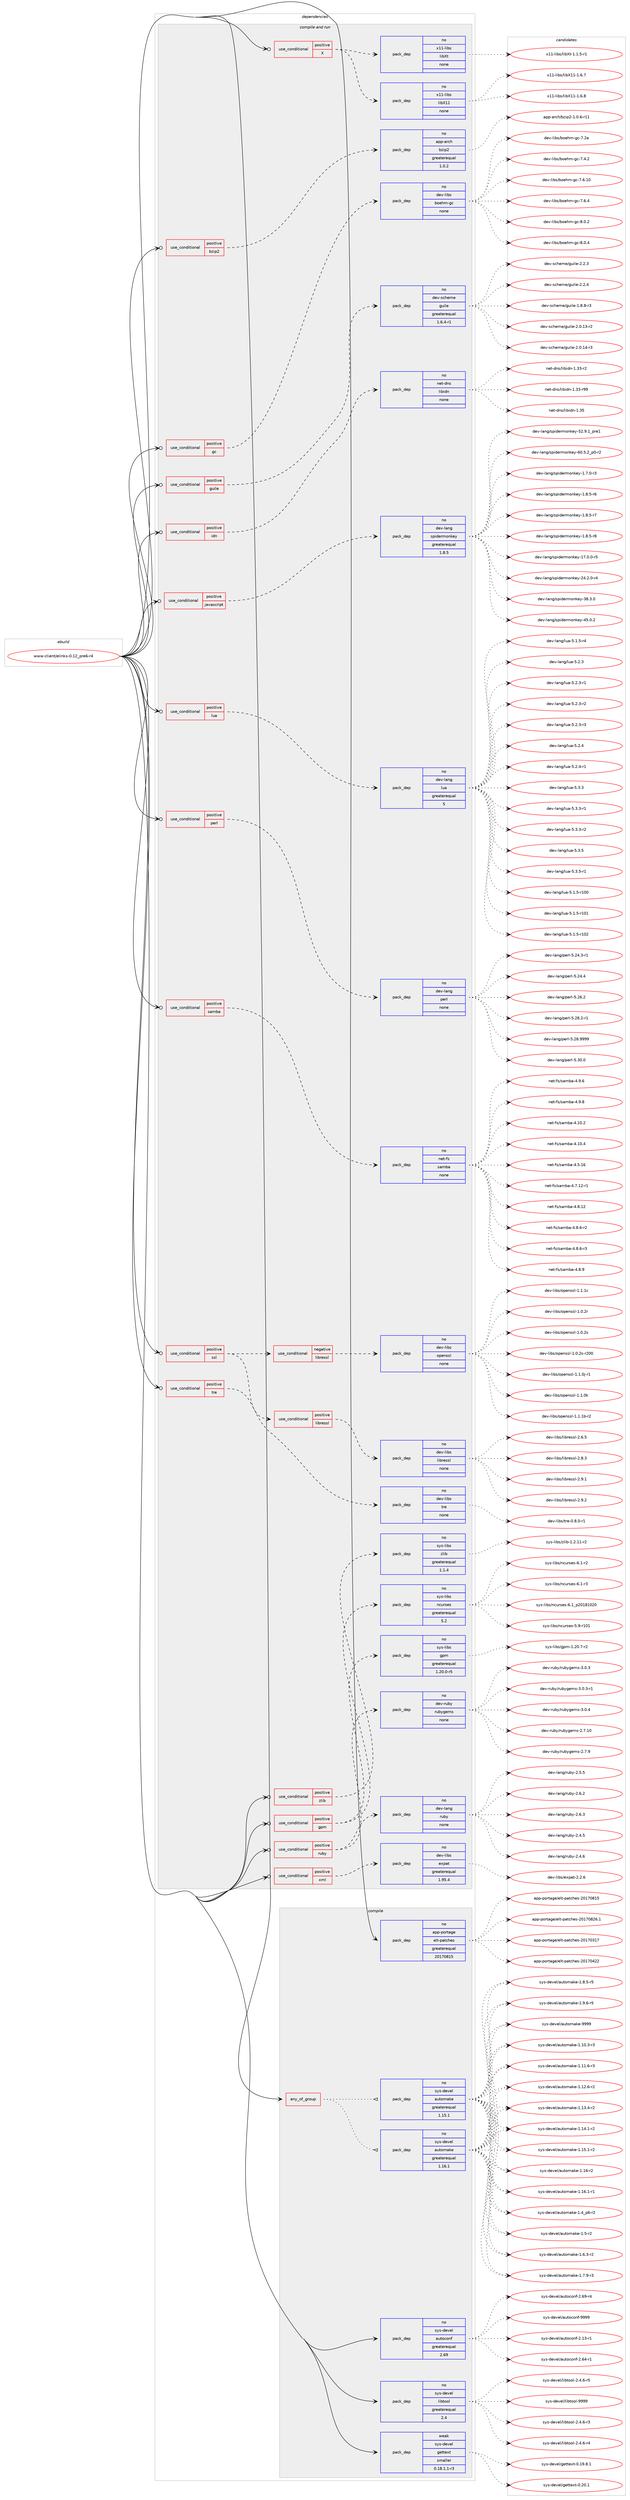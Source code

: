 digraph prolog {

# *************
# Graph options
# *************

newrank=true;
concentrate=true;
compound=true;
graph [rankdir=LR,fontname=Helvetica,fontsize=10,ranksep=1.5];#, ranksep=2.5, nodesep=0.2];
edge  [arrowhead=vee];
node  [fontname=Helvetica,fontsize=10];

# **********
# The ebuild
# **********

subgraph cluster_leftcol {
color=gray;
rank=same;
label=<<i>ebuild</i>>;
id [label="www-client/elinks-0.12_pre6-r4", color=red, width=4, href="../www-client/elinks-0.12_pre6-r4.svg"];
}

# ****************
# The dependencies
# ****************

subgraph cluster_midcol {
color=gray;
label=<<i>dependencies</i>>;
subgraph cluster_compile {
fillcolor="#eeeeee";
style=filled;
label=<<i>compile</i>>;
subgraph any6 {
dependency859 [label=<<TABLE BORDER="0" CELLBORDER="1" CELLSPACING="0" CELLPADDING="4"><TR><TD CELLPADDING="10">any_of_group</TD></TR></TABLE>>, shape=none, color=red];subgraph pack777 {
dependency860 [label=<<TABLE BORDER="0" CELLBORDER="1" CELLSPACING="0" CELLPADDING="4" WIDTH="220"><TR><TD ROWSPAN="6" CELLPADDING="30">pack_dep</TD></TR><TR><TD WIDTH="110">no</TD></TR><TR><TD>sys-devel</TD></TR><TR><TD>automake</TD></TR><TR><TD>greaterequal</TD></TR><TR><TD>1.16.1</TD></TR></TABLE>>, shape=none, color=blue];
}
dependency859:e -> dependency860:w [weight=20,style="dotted",arrowhead="oinv"];
subgraph pack778 {
dependency861 [label=<<TABLE BORDER="0" CELLBORDER="1" CELLSPACING="0" CELLPADDING="4" WIDTH="220"><TR><TD ROWSPAN="6" CELLPADDING="30">pack_dep</TD></TR><TR><TD WIDTH="110">no</TD></TR><TR><TD>sys-devel</TD></TR><TR><TD>automake</TD></TR><TR><TD>greaterequal</TD></TR><TR><TD>1.15.1</TD></TR></TABLE>>, shape=none, color=blue];
}
dependency859:e -> dependency861:w [weight=20,style="dotted",arrowhead="oinv"];
}
id:e -> dependency859:w [weight=20,style="solid",arrowhead="vee"];
subgraph pack779 {
dependency862 [label=<<TABLE BORDER="0" CELLBORDER="1" CELLSPACING="0" CELLPADDING="4" WIDTH="220"><TR><TD ROWSPAN="6" CELLPADDING="30">pack_dep</TD></TR><TR><TD WIDTH="110">no</TD></TR><TR><TD>app-portage</TD></TR><TR><TD>elt-patches</TD></TR><TR><TD>greaterequal</TD></TR><TR><TD>20170815</TD></TR></TABLE>>, shape=none, color=blue];
}
id:e -> dependency862:w [weight=20,style="solid",arrowhead="vee"];
subgraph pack780 {
dependency863 [label=<<TABLE BORDER="0" CELLBORDER="1" CELLSPACING="0" CELLPADDING="4" WIDTH="220"><TR><TD ROWSPAN="6" CELLPADDING="30">pack_dep</TD></TR><TR><TD WIDTH="110">no</TD></TR><TR><TD>sys-devel</TD></TR><TR><TD>autoconf</TD></TR><TR><TD>greaterequal</TD></TR><TR><TD>2.69</TD></TR></TABLE>>, shape=none, color=blue];
}
id:e -> dependency863:w [weight=20,style="solid",arrowhead="vee"];
subgraph pack781 {
dependency864 [label=<<TABLE BORDER="0" CELLBORDER="1" CELLSPACING="0" CELLPADDING="4" WIDTH="220"><TR><TD ROWSPAN="6" CELLPADDING="30">pack_dep</TD></TR><TR><TD WIDTH="110">no</TD></TR><TR><TD>sys-devel</TD></TR><TR><TD>libtool</TD></TR><TR><TD>greaterequal</TD></TR><TR><TD>2.4</TD></TR></TABLE>>, shape=none, color=blue];
}
id:e -> dependency864:w [weight=20,style="solid",arrowhead="vee"];
subgraph pack782 {
dependency865 [label=<<TABLE BORDER="0" CELLBORDER="1" CELLSPACING="0" CELLPADDING="4" WIDTH="220"><TR><TD ROWSPAN="6" CELLPADDING="30">pack_dep</TD></TR><TR><TD WIDTH="110">weak</TD></TR><TR><TD>sys-devel</TD></TR><TR><TD>gettext</TD></TR><TR><TD>smaller</TD></TR><TR><TD>0.18.1.1-r3</TD></TR></TABLE>>, shape=none, color=blue];
}
id:e -> dependency865:w [weight=20,style="solid",arrowhead="vee"];
}
subgraph cluster_compileandrun {
fillcolor="#eeeeee";
style=filled;
label=<<i>compile and run</i>>;
subgraph cond77 {
dependency866 [label=<<TABLE BORDER="0" CELLBORDER="1" CELLSPACING="0" CELLPADDING="4"><TR><TD ROWSPAN="3" CELLPADDING="10">use_conditional</TD></TR><TR><TD>positive</TD></TR><TR><TD>X</TD></TR></TABLE>>, shape=none, color=red];
subgraph pack783 {
dependency867 [label=<<TABLE BORDER="0" CELLBORDER="1" CELLSPACING="0" CELLPADDING="4" WIDTH="220"><TR><TD ROWSPAN="6" CELLPADDING="30">pack_dep</TD></TR><TR><TD WIDTH="110">no</TD></TR><TR><TD>x11-libs</TD></TR><TR><TD>libX11</TD></TR><TR><TD>none</TD></TR><TR><TD></TD></TR></TABLE>>, shape=none, color=blue];
}
dependency866:e -> dependency867:w [weight=20,style="dashed",arrowhead="vee"];
subgraph pack784 {
dependency868 [label=<<TABLE BORDER="0" CELLBORDER="1" CELLSPACING="0" CELLPADDING="4" WIDTH="220"><TR><TD ROWSPAN="6" CELLPADDING="30">pack_dep</TD></TR><TR><TD WIDTH="110">no</TD></TR><TR><TD>x11-libs</TD></TR><TR><TD>libXt</TD></TR><TR><TD>none</TD></TR><TR><TD></TD></TR></TABLE>>, shape=none, color=blue];
}
dependency866:e -> dependency868:w [weight=20,style="dashed",arrowhead="vee"];
}
id:e -> dependency866:w [weight=20,style="solid",arrowhead="odotvee"];
subgraph cond78 {
dependency869 [label=<<TABLE BORDER="0" CELLBORDER="1" CELLSPACING="0" CELLPADDING="4"><TR><TD ROWSPAN="3" CELLPADDING="10">use_conditional</TD></TR><TR><TD>positive</TD></TR><TR><TD>bzip2</TD></TR></TABLE>>, shape=none, color=red];
subgraph pack785 {
dependency870 [label=<<TABLE BORDER="0" CELLBORDER="1" CELLSPACING="0" CELLPADDING="4" WIDTH="220"><TR><TD ROWSPAN="6" CELLPADDING="30">pack_dep</TD></TR><TR><TD WIDTH="110">no</TD></TR><TR><TD>app-arch</TD></TR><TR><TD>bzip2</TD></TR><TR><TD>greaterequal</TD></TR><TR><TD>1.0.2</TD></TR></TABLE>>, shape=none, color=blue];
}
dependency869:e -> dependency870:w [weight=20,style="dashed",arrowhead="vee"];
}
id:e -> dependency869:w [weight=20,style="solid",arrowhead="odotvee"];
subgraph cond79 {
dependency871 [label=<<TABLE BORDER="0" CELLBORDER="1" CELLSPACING="0" CELLPADDING="4"><TR><TD ROWSPAN="3" CELLPADDING="10">use_conditional</TD></TR><TR><TD>positive</TD></TR><TR><TD>gc</TD></TR></TABLE>>, shape=none, color=red];
subgraph pack786 {
dependency872 [label=<<TABLE BORDER="0" CELLBORDER="1" CELLSPACING="0" CELLPADDING="4" WIDTH="220"><TR><TD ROWSPAN="6" CELLPADDING="30">pack_dep</TD></TR><TR><TD WIDTH="110">no</TD></TR><TR><TD>dev-libs</TD></TR><TR><TD>boehm-gc</TD></TR><TR><TD>none</TD></TR><TR><TD></TD></TR></TABLE>>, shape=none, color=blue];
}
dependency871:e -> dependency872:w [weight=20,style="dashed",arrowhead="vee"];
}
id:e -> dependency871:w [weight=20,style="solid",arrowhead="odotvee"];
subgraph cond80 {
dependency873 [label=<<TABLE BORDER="0" CELLBORDER="1" CELLSPACING="0" CELLPADDING="4"><TR><TD ROWSPAN="3" CELLPADDING="10">use_conditional</TD></TR><TR><TD>positive</TD></TR><TR><TD>gpm</TD></TR></TABLE>>, shape=none, color=red];
subgraph pack787 {
dependency874 [label=<<TABLE BORDER="0" CELLBORDER="1" CELLSPACING="0" CELLPADDING="4" WIDTH="220"><TR><TD ROWSPAN="6" CELLPADDING="30">pack_dep</TD></TR><TR><TD WIDTH="110">no</TD></TR><TR><TD>sys-libs</TD></TR><TR><TD>ncurses</TD></TR><TR><TD>greaterequal</TD></TR><TR><TD>5.2</TD></TR></TABLE>>, shape=none, color=blue];
}
dependency873:e -> dependency874:w [weight=20,style="dashed",arrowhead="vee"];
subgraph pack788 {
dependency875 [label=<<TABLE BORDER="0" CELLBORDER="1" CELLSPACING="0" CELLPADDING="4" WIDTH="220"><TR><TD ROWSPAN="6" CELLPADDING="30">pack_dep</TD></TR><TR><TD WIDTH="110">no</TD></TR><TR><TD>sys-libs</TD></TR><TR><TD>gpm</TD></TR><TR><TD>greaterequal</TD></TR><TR><TD>1.20.0-r5</TD></TR></TABLE>>, shape=none, color=blue];
}
dependency873:e -> dependency875:w [weight=20,style="dashed",arrowhead="vee"];
}
id:e -> dependency873:w [weight=20,style="solid",arrowhead="odotvee"];
subgraph cond81 {
dependency876 [label=<<TABLE BORDER="0" CELLBORDER="1" CELLSPACING="0" CELLPADDING="4"><TR><TD ROWSPAN="3" CELLPADDING="10">use_conditional</TD></TR><TR><TD>positive</TD></TR><TR><TD>guile</TD></TR></TABLE>>, shape=none, color=red];
subgraph pack789 {
dependency877 [label=<<TABLE BORDER="0" CELLBORDER="1" CELLSPACING="0" CELLPADDING="4" WIDTH="220"><TR><TD ROWSPAN="6" CELLPADDING="30">pack_dep</TD></TR><TR><TD WIDTH="110">no</TD></TR><TR><TD>dev-scheme</TD></TR><TR><TD>guile</TD></TR><TR><TD>greaterequal</TD></TR><TR><TD>1.6.4-r1</TD></TR></TABLE>>, shape=none, color=blue];
}
dependency876:e -> dependency877:w [weight=20,style="dashed",arrowhead="vee"];
}
id:e -> dependency876:w [weight=20,style="solid",arrowhead="odotvee"];
subgraph cond82 {
dependency878 [label=<<TABLE BORDER="0" CELLBORDER="1" CELLSPACING="0" CELLPADDING="4"><TR><TD ROWSPAN="3" CELLPADDING="10">use_conditional</TD></TR><TR><TD>positive</TD></TR><TR><TD>idn</TD></TR></TABLE>>, shape=none, color=red];
subgraph pack790 {
dependency879 [label=<<TABLE BORDER="0" CELLBORDER="1" CELLSPACING="0" CELLPADDING="4" WIDTH="220"><TR><TD ROWSPAN="6" CELLPADDING="30">pack_dep</TD></TR><TR><TD WIDTH="110">no</TD></TR><TR><TD>net-dns</TD></TR><TR><TD>libidn</TD></TR><TR><TD>none</TD></TR><TR><TD></TD></TR></TABLE>>, shape=none, color=blue];
}
dependency878:e -> dependency879:w [weight=20,style="dashed",arrowhead="vee"];
}
id:e -> dependency878:w [weight=20,style="solid",arrowhead="odotvee"];
subgraph cond83 {
dependency880 [label=<<TABLE BORDER="0" CELLBORDER="1" CELLSPACING="0" CELLPADDING="4"><TR><TD ROWSPAN="3" CELLPADDING="10">use_conditional</TD></TR><TR><TD>positive</TD></TR><TR><TD>javascript</TD></TR></TABLE>>, shape=none, color=red];
subgraph pack791 {
dependency881 [label=<<TABLE BORDER="0" CELLBORDER="1" CELLSPACING="0" CELLPADDING="4" WIDTH="220"><TR><TD ROWSPAN="6" CELLPADDING="30">pack_dep</TD></TR><TR><TD WIDTH="110">no</TD></TR><TR><TD>dev-lang</TD></TR><TR><TD>spidermonkey</TD></TR><TR><TD>greaterequal</TD></TR><TR><TD>1.8.5</TD></TR></TABLE>>, shape=none, color=blue];
}
dependency880:e -> dependency881:w [weight=20,style="dashed",arrowhead="vee"];
}
id:e -> dependency880:w [weight=20,style="solid",arrowhead="odotvee"];
subgraph cond84 {
dependency882 [label=<<TABLE BORDER="0" CELLBORDER="1" CELLSPACING="0" CELLPADDING="4"><TR><TD ROWSPAN="3" CELLPADDING="10">use_conditional</TD></TR><TR><TD>positive</TD></TR><TR><TD>lua</TD></TR></TABLE>>, shape=none, color=red];
subgraph pack792 {
dependency883 [label=<<TABLE BORDER="0" CELLBORDER="1" CELLSPACING="0" CELLPADDING="4" WIDTH="220"><TR><TD ROWSPAN="6" CELLPADDING="30">pack_dep</TD></TR><TR><TD WIDTH="110">no</TD></TR><TR><TD>dev-lang</TD></TR><TR><TD>lua</TD></TR><TR><TD>greaterequal</TD></TR><TR><TD>5</TD></TR></TABLE>>, shape=none, color=blue];
}
dependency882:e -> dependency883:w [weight=20,style="dashed",arrowhead="vee"];
}
id:e -> dependency882:w [weight=20,style="solid",arrowhead="odotvee"];
subgraph cond85 {
dependency884 [label=<<TABLE BORDER="0" CELLBORDER="1" CELLSPACING="0" CELLPADDING="4"><TR><TD ROWSPAN="3" CELLPADDING="10">use_conditional</TD></TR><TR><TD>positive</TD></TR><TR><TD>perl</TD></TR></TABLE>>, shape=none, color=red];
subgraph pack793 {
dependency885 [label=<<TABLE BORDER="0" CELLBORDER="1" CELLSPACING="0" CELLPADDING="4" WIDTH="220"><TR><TD ROWSPAN="6" CELLPADDING="30">pack_dep</TD></TR><TR><TD WIDTH="110">no</TD></TR><TR><TD>dev-lang</TD></TR><TR><TD>perl</TD></TR><TR><TD>none</TD></TR><TR><TD></TD></TR></TABLE>>, shape=none, color=blue];
}
dependency884:e -> dependency885:w [weight=20,style="dashed",arrowhead="vee"];
}
id:e -> dependency884:w [weight=20,style="solid",arrowhead="odotvee"];
subgraph cond86 {
dependency886 [label=<<TABLE BORDER="0" CELLBORDER="1" CELLSPACING="0" CELLPADDING="4"><TR><TD ROWSPAN="3" CELLPADDING="10">use_conditional</TD></TR><TR><TD>positive</TD></TR><TR><TD>ruby</TD></TR></TABLE>>, shape=none, color=red];
subgraph pack794 {
dependency887 [label=<<TABLE BORDER="0" CELLBORDER="1" CELLSPACING="0" CELLPADDING="4" WIDTH="220"><TR><TD ROWSPAN="6" CELLPADDING="30">pack_dep</TD></TR><TR><TD WIDTH="110">no</TD></TR><TR><TD>dev-lang</TD></TR><TR><TD>ruby</TD></TR><TR><TD>none</TD></TR><TR><TD></TD></TR></TABLE>>, shape=none, color=blue];
}
dependency886:e -> dependency887:w [weight=20,style="dashed",arrowhead="vee"];
subgraph pack795 {
dependency888 [label=<<TABLE BORDER="0" CELLBORDER="1" CELLSPACING="0" CELLPADDING="4" WIDTH="220"><TR><TD ROWSPAN="6" CELLPADDING="30">pack_dep</TD></TR><TR><TD WIDTH="110">no</TD></TR><TR><TD>dev-ruby</TD></TR><TR><TD>rubygems</TD></TR><TR><TD>none</TD></TR><TR><TD></TD></TR></TABLE>>, shape=none, color=blue];
}
dependency886:e -> dependency888:w [weight=20,style="dashed",arrowhead="vee"];
}
id:e -> dependency886:w [weight=20,style="solid",arrowhead="odotvee"];
subgraph cond87 {
dependency889 [label=<<TABLE BORDER="0" CELLBORDER="1" CELLSPACING="0" CELLPADDING="4"><TR><TD ROWSPAN="3" CELLPADDING="10">use_conditional</TD></TR><TR><TD>positive</TD></TR><TR><TD>samba</TD></TR></TABLE>>, shape=none, color=red];
subgraph pack796 {
dependency890 [label=<<TABLE BORDER="0" CELLBORDER="1" CELLSPACING="0" CELLPADDING="4" WIDTH="220"><TR><TD ROWSPAN="6" CELLPADDING="30">pack_dep</TD></TR><TR><TD WIDTH="110">no</TD></TR><TR><TD>net-fs</TD></TR><TR><TD>samba</TD></TR><TR><TD>none</TD></TR><TR><TD></TD></TR></TABLE>>, shape=none, color=blue];
}
dependency889:e -> dependency890:w [weight=20,style="dashed",arrowhead="vee"];
}
id:e -> dependency889:w [weight=20,style="solid",arrowhead="odotvee"];
subgraph cond88 {
dependency891 [label=<<TABLE BORDER="0" CELLBORDER="1" CELLSPACING="0" CELLPADDING="4"><TR><TD ROWSPAN="3" CELLPADDING="10">use_conditional</TD></TR><TR><TD>positive</TD></TR><TR><TD>ssl</TD></TR></TABLE>>, shape=none, color=red];
subgraph cond89 {
dependency892 [label=<<TABLE BORDER="0" CELLBORDER="1" CELLSPACING="0" CELLPADDING="4"><TR><TD ROWSPAN="3" CELLPADDING="10">use_conditional</TD></TR><TR><TD>negative</TD></TR><TR><TD>libressl</TD></TR></TABLE>>, shape=none, color=red];
subgraph pack797 {
dependency893 [label=<<TABLE BORDER="0" CELLBORDER="1" CELLSPACING="0" CELLPADDING="4" WIDTH="220"><TR><TD ROWSPAN="6" CELLPADDING="30">pack_dep</TD></TR><TR><TD WIDTH="110">no</TD></TR><TR><TD>dev-libs</TD></TR><TR><TD>openssl</TD></TR><TR><TD>none</TD></TR><TR><TD></TD></TR></TABLE>>, shape=none, color=blue];
}
dependency892:e -> dependency893:w [weight=20,style="dashed",arrowhead="vee"];
}
dependency891:e -> dependency892:w [weight=20,style="dashed",arrowhead="vee"];
subgraph cond90 {
dependency894 [label=<<TABLE BORDER="0" CELLBORDER="1" CELLSPACING="0" CELLPADDING="4"><TR><TD ROWSPAN="3" CELLPADDING="10">use_conditional</TD></TR><TR><TD>positive</TD></TR><TR><TD>libressl</TD></TR></TABLE>>, shape=none, color=red];
subgraph pack798 {
dependency895 [label=<<TABLE BORDER="0" CELLBORDER="1" CELLSPACING="0" CELLPADDING="4" WIDTH="220"><TR><TD ROWSPAN="6" CELLPADDING="30">pack_dep</TD></TR><TR><TD WIDTH="110">no</TD></TR><TR><TD>dev-libs</TD></TR><TR><TD>libressl</TD></TR><TR><TD>none</TD></TR><TR><TD></TD></TR></TABLE>>, shape=none, color=blue];
}
dependency894:e -> dependency895:w [weight=20,style="dashed",arrowhead="vee"];
}
dependency891:e -> dependency894:w [weight=20,style="dashed",arrowhead="vee"];
}
id:e -> dependency891:w [weight=20,style="solid",arrowhead="odotvee"];
subgraph cond91 {
dependency896 [label=<<TABLE BORDER="0" CELLBORDER="1" CELLSPACING="0" CELLPADDING="4"><TR><TD ROWSPAN="3" CELLPADDING="10">use_conditional</TD></TR><TR><TD>positive</TD></TR><TR><TD>tre</TD></TR></TABLE>>, shape=none, color=red];
subgraph pack799 {
dependency897 [label=<<TABLE BORDER="0" CELLBORDER="1" CELLSPACING="0" CELLPADDING="4" WIDTH="220"><TR><TD ROWSPAN="6" CELLPADDING="30">pack_dep</TD></TR><TR><TD WIDTH="110">no</TD></TR><TR><TD>dev-libs</TD></TR><TR><TD>tre</TD></TR><TR><TD>none</TD></TR><TR><TD></TD></TR></TABLE>>, shape=none, color=blue];
}
dependency896:e -> dependency897:w [weight=20,style="dashed",arrowhead="vee"];
}
id:e -> dependency896:w [weight=20,style="solid",arrowhead="odotvee"];
subgraph cond92 {
dependency898 [label=<<TABLE BORDER="0" CELLBORDER="1" CELLSPACING="0" CELLPADDING="4"><TR><TD ROWSPAN="3" CELLPADDING="10">use_conditional</TD></TR><TR><TD>positive</TD></TR><TR><TD>xml</TD></TR></TABLE>>, shape=none, color=red];
subgraph pack800 {
dependency899 [label=<<TABLE BORDER="0" CELLBORDER="1" CELLSPACING="0" CELLPADDING="4" WIDTH="220"><TR><TD ROWSPAN="6" CELLPADDING="30">pack_dep</TD></TR><TR><TD WIDTH="110">no</TD></TR><TR><TD>dev-libs</TD></TR><TR><TD>expat</TD></TR><TR><TD>greaterequal</TD></TR><TR><TD>1.95.4</TD></TR></TABLE>>, shape=none, color=blue];
}
dependency898:e -> dependency899:w [weight=20,style="dashed",arrowhead="vee"];
}
id:e -> dependency898:w [weight=20,style="solid",arrowhead="odotvee"];
subgraph cond93 {
dependency900 [label=<<TABLE BORDER="0" CELLBORDER="1" CELLSPACING="0" CELLPADDING="4"><TR><TD ROWSPAN="3" CELLPADDING="10">use_conditional</TD></TR><TR><TD>positive</TD></TR><TR><TD>zlib</TD></TR></TABLE>>, shape=none, color=red];
subgraph pack801 {
dependency901 [label=<<TABLE BORDER="0" CELLBORDER="1" CELLSPACING="0" CELLPADDING="4" WIDTH="220"><TR><TD ROWSPAN="6" CELLPADDING="30">pack_dep</TD></TR><TR><TD WIDTH="110">no</TD></TR><TR><TD>sys-libs</TD></TR><TR><TD>zlib</TD></TR><TR><TD>greaterequal</TD></TR><TR><TD>1.1.4</TD></TR></TABLE>>, shape=none, color=blue];
}
dependency900:e -> dependency901:w [weight=20,style="dashed",arrowhead="vee"];
}
id:e -> dependency900:w [weight=20,style="solid",arrowhead="odotvee"];
}
subgraph cluster_run {
fillcolor="#eeeeee";
style=filled;
label=<<i>run</i>>;
}
}

# **************
# The candidates
# **************

subgraph cluster_choices {
rank=same;
color=gray;
label=<<i>candidates</i>>;

subgraph choice777 {
color=black;
nodesep=1;
choice11512111545100101118101108479711711611110997107101454946494846514511451 [label="sys-devel/automake-1.10.3-r3", color=red, width=4,href="../sys-devel/automake-1.10.3-r3.svg"];
choice11512111545100101118101108479711711611110997107101454946494946544511451 [label="sys-devel/automake-1.11.6-r3", color=red, width=4,href="../sys-devel/automake-1.11.6-r3.svg"];
choice11512111545100101118101108479711711611110997107101454946495046544511450 [label="sys-devel/automake-1.12.6-r2", color=red, width=4,href="../sys-devel/automake-1.12.6-r2.svg"];
choice11512111545100101118101108479711711611110997107101454946495146524511450 [label="sys-devel/automake-1.13.4-r2", color=red, width=4,href="../sys-devel/automake-1.13.4-r2.svg"];
choice11512111545100101118101108479711711611110997107101454946495246494511450 [label="sys-devel/automake-1.14.1-r2", color=red, width=4,href="../sys-devel/automake-1.14.1-r2.svg"];
choice11512111545100101118101108479711711611110997107101454946495346494511450 [label="sys-devel/automake-1.15.1-r2", color=red, width=4,href="../sys-devel/automake-1.15.1-r2.svg"];
choice1151211154510010111810110847971171161111099710710145494649544511450 [label="sys-devel/automake-1.16-r2", color=red, width=4,href="../sys-devel/automake-1.16-r2.svg"];
choice11512111545100101118101108479711711611110997107101454946495446494511449 [label="sys-devel/automake-1.16.1-r1", color=red, width=4,href="../sys-devel/automake-1.16.1-r1.svg"];
choice115121115451001011181011084797117116111109971071014549465295112544511450 [label="sys-devel/automake-1.4_p6-r2", color=red, width=4,href="../sys-devel/automake-1.4_p6-r2.svg"];
choice11512111545100101118101108479711711611110997107101454946534511450 [label="sys-devel/automake-1.5-r2", color=red, width=4,href="../sys-devel/automake-1.5-r2.svg"];
choice115121115451001011181011084797117116111109971071014549465446514511450 [label="sys-devel/automake-1.6.3-r2", color=red, width=4,href="../sys-devel/automake-1.6.3-r2.svg"];
choice115121115451001011181011084797117116111109971071014549465546574511451 [label="sys-devel/automake-1.7.9-r3", color=red, width=4,href="../sys-devel/automake-1.7.9-r3.svg"];
choice115121115451001011181011084797117116111109971071014549465646534511453 [label="sys-devel/automake-1.8.5-r5", color=red, width=4,href="../sys-devel/automake-1.8.5-r5.svg"];
choice115121115451001011181011084797117116111109971071014549465746544511453 [label="sys-devel/automake-1.9.6-r5", color=red, width=4,href="../sys-devel/automake-1.9.6-r5.svg"];
choice115121115451001011181011084797117116111109971071014557575757 [label="sys-devel/automake-9999", color=red, width=4,href="../sys-devel/automake-9999.svg"];
dependency860:e -> choice11512111545100101118101108479711711611110997107101454946494846514511451:w [style=dotted,weight="100"];
dependency860:e -> choice11512111545100101118101108479711711611110997107101454946494946544511451:w [style=dotted,weight="100"];
dependency860:e -> choice11512111545100101118101108479711711611110997107101454946495046544511450:w [style=dotted,weight="100"];
dependency860:e -> choice11512111545100101118101108479711711611110997107101454946495146524511450:w [style=dotted,weight="100"];
dependency860:e -> choice11512111545100101118101108479711711611110997107101454946495246494511450:w [style=dotted,weight="100"];
dependency860:e -> choice11512111545100101118101108479711711611110997107101454946495346494511450:w [style=dotted,weight="100"];
dependency860:e -> choice1151211154510010111810110847971171161111099710710145494649544511450:w [style=dotted,weight="100"];
dependency860:e -> choice11512111545100101118101108479711711611110997107101454946495446494511449:w [style=dotted,weight="100"];
dependency860:e -> choice115121115451001011181011084797117116111109971071014549465295112544511450:w [style=dotted,weight="100"];
dependency860:e -> choice11512111545100101118101108479711711611110997107101454946534511450:w [style=dotted,weight="100"];
dependency860:e -> choice115121115451001011181011084797117116111109971071014549465446514511450:w [style=dotted,weight="100"];
dependency860:e -> choice115121115451001011181011084797117116111109971071014549465546574511451:w [style=dotted,weight="100"];
dependency860:e -> choice115121115451001011181011084797117116111109971071014549465646534511453:w [style=dotted,weight="100"];
dependency860:e -> choice115121115451001011181011084797117116111109971071014549465746544511453:w [style=dotted,weight="100"];
dependency860:e -> choice115121115451001011181011084797117116111109971071014557575757:w [style=dotted,weight="100"];
}
subgraph choice778 {
color=black;
nodesep=1;
choice11512111545100101118101108479711711611110997107101454946494846514511451 [label="sys-devel/automake-1.10.3-r3", color=red, width=4,href="../sys-devel/automake-1.10.3-r3.svg"];
choice11512111545100101118101108479711711611110997107101454946494946544511451 [label="sys-devel/automake-1.11.6-r3", color=red, width=4,href="../sys-devel/automake-1.11.6-r3.svg"];
choice11512111545100101118101108479711711611110997107101454946495046544511450 [label="sys-devel/automake-1.12.6-r2", color=red, width=4,href="../sys-devel/automake-1.12.6-r2.svg"];
choice11512111545100101118101108479711711611110997107101454946495146524511450 [label="sys-devel/automake-1.13.4-r2", color=red, width=4,href="../sys-devel/automake-1.13.4-r2.svg"];
choice11512111545100101118101108479711711611110997107101454946495246494511450 [label="sys-devel/automake-1.14.1-r2", color=red, width=4,href="../sys-devel/automake-1.14.1-r2.svg"];
choice11512111545100101118101108479711711611110997107101454946495346494511450 [label="sys-devel/automake-1.15.1-r2", color=red, width=4,href="../sys-devel/automake-1.15.1-r2.svg"];
choice1151211154510010111810110847971171161111099710710145494649544511450 [label="sys-devel/automake-1.16-r2", color=red, width=4,href="../sys-devel/automake-1.16-r2.svg"];
choice11512111545100101118101108479711711611110997107101454946495446494511449 [label="sys-devel/automake-1.16.1-r1", color=red, width=4,href="../sys-devel/automake-1.16.1-r1.svg"];
choice115121115451001011181011084797117116111109971071014549465295112544511450 [label="sys-devel/automake-1.4_p6-r2", color=red, width=4,href="../sys-devel/automake-1.4_p6-r2.svg"];
choice11512111545100101118101108479711711611110997107101454946534511450 [label="sys-devel/automake-1.5-r2", color=red, width=4,href="../sys-devel/automake-1.5-r2.svg"];
choice115121115451001011181011084797117116111109971071014549465446514511450 [label="sys-devel/automake-1.6.3-r2", color=red, width=4,href="../sys-devel/automake-1.6.3-r2.svg"];
choice115121115451001011181011084797117116111109971071014549465546574511451 [label="sys-devel/automake-1.7.9-r3", color=red, width=4,href="../sys-devel/automake-1.7.9-r3.svg"];
choice115121115451001011181011084797117116111109971071014549465646534511453 [label="sys-devel/automake-1.8.5-r5", color=red, width=4,href="../sys-devel/automake-1.8.5-r5.svg"];
choice115121115451001011181011084797117116111109971071014549465746544511453 [label="sys-devel/automake-1.9.6-r5", color=red, width=4,href="../sys-devel/automake-1.9.6-r5.svg"];
choice115121115451001011181011084797117116111109971071014557575757 [label="sys-devel/automake-9999", color=red, width=4,href="../sys-devel/automake-9999.svg"];
dependency861:e -> choice11512111545100101118101108479711711611110997107101454946494846514511451:w [style=dotted,weight="100"];
dependency861:e -> choice11512111545100101118101108479711711611110997107101454946494946544511451:w [style=dotted,weight="100"];
dependency861:e -> choice11512111545100101118101108479711711611110997107101454946495046544511450:w [style=dotted,weight="100"];
dependency861:e -> choice11512111545100101118101108479711711611110997107101454946495146524511450:w [style=dotted,weight="100"];
dependency861:e -> choice11512111545100101118101108479711711611110997107101454946495246494511450:w [style=dotted,weight="100"];
dependency861:e -> choice11512111545100101118101108479711711611110997107101454946495346494511450:w [style=dotted,weight="100"];
dependency861:e -> choice1151211154510010111810110847971171161111099710710145494649544511450:w [style=dotted,weight="100"];
dependency861:e -> choice11512111545100101118101108479711711611110997107101454946495446494511449:w [style=dotted,weight="100"];
dependency861:e -> choice115121115451001011181011084797117116111109971071014549465295112544511450:w [style=dotted,weight="100"];
dependency861:e -> choice11512111545100101118101108479711711611110997107101454946534511450:w [style=dotted,weight="100"];
dependency861:e -> choice115121115451001011181011084797117116111109971071014549465446514511450:w [style=dotted,weight="100"];
dependency861:e -> choice115121115451001011181011084797117116111109971071014549465546574511451:w [style=dotted,weight="100"];
dependency861:e -> choice115121115451001011181011084797117116111109971071014549465646534511453:w [style=dotted,weight="100"];
dependency861:e -> choice115121115451001011181011084797117116111109971071014549465746544511453:w [style=dotted,weight="100"];
dependency861:e -> choice115121115451001011181011084797117116111109971071014557575757:w [style=dotted,weight="100"];
}
subgraph choice779 {
color=black;
nodesep=1;
choice97112112451121111141169710310147101108116451129711699104101115455048495548514955 [label="app-portage/elt-patches-20170317", color=red, width=4,href="../app-portage/elt-patches-20170317.svg"];
choice97112112451121111141169710310147101108116451129711699104101115455048495548525050 [label="app-portage/elt-patches-20170422", color=red, width=4,href="../app-portage/elt-patches-20170422.svg"];
choice97112112451121111141169710310147101108116451129711699104101115455048495548564953 [label="app-portage/elt-patches-20170815", color=red, width=4,href="../app-portage/elt-patches-20170815.svg"];
choice971121124511211111411697103101471011081164511297116991041011154550484955485650544649 [label="app-portage/elt-patches-20170826.1", color=red, width=4,href="../app-portage/elt-patches-20170826.1.svg"];
dependency862:e -> choice97112112451121111141169710310147101108116451129711699104101115455048495548514955:w [style=dotted,weight="100"];
dependency862:e -> choice97112112451121111141169710310147101108116451129711699104101115455048495548525050:w [style=dotted,weight="100"];
dependency862:e -> choice97112112451121111141169710310147101108116451129711699104101115455048495548564953:w [style=dotted,weight="100"];
dependency862:e -> choice971121124511211111411697103101471011081164511297116991041011154550484955485650544649:w [style=dotted,weight="100"];
}
subgraph choice780 {
color=black;
nodesep=1;
choice1151211154510010111810110847971171161119911111010245504649514511449 [label="sys-devel/autoconf-2.13-r1", color=red, width=4,href="../sys-devel/autoconf-2.13-r1.svg"];
choice1151211154510010111810110847971171161119911111010245504654524511449 [label="sys-devel/autoconf-2.64-r1", color=red, width=4,href="../sys-devel/autoconf-2.64-r1.svg"];
choice1151211154510010111810110847971171161119911111010245504654574511452 [label="sys-devel/autoconf-2.69-r4", color=red, width=4,href="../sys-devel/autoconf-2.69-r4.svg"];
choice115121115451001011181011084797117116111991111101024557575757 [label="sys-devel/autoconf-9999", color=red, width=4,href="../sys-devel/autoconf-9999.svg"];
dependency863:e -> choice1151211154510010111810110847971171161119911111010245504649514511449:w [style=dotted,weight="100"];
dependency863:e -> choice1151211154510010111810110847971171161119911111010245504654524511449:w [style=dotted,weight="100"];
dependency863:e -> choice1151211154510010111810110847971171161119911111010245504654574511452:w [style=dotted,weight="100"];
dependency863:e -> choice115121115451001011181011084797117116111991111101024557575757:w [style=dotted,weight="100"];
}
subgraph choice781 {
color=black;
nodesep=1;
choice1151211154510010111810110847108105981161111111084550465246544511451 [label="sys-devel/libtool-2.4.6-r3", color=red, width=4,href="../sys-devel/libtool-2.4.6-r3.svg"];
choice1151211154510010111810110847108105981161111111084550465246544511452 [label="sys-devel/libtool-2.4.6-r4", color=red, width=4,href="../sys-devel/libtool-2.4.6-r4.svg"];
choice1151211154510010111810110847108105981161111111084550465246544511453 [label="sys-devel/libtool-2.4.6-r5", color=red, width=4,href="../sys-devel/libtool-2.4.6-r5.svg"];
choice1151211154510010111810110847108105981161111111084557575757 [label="sys-devel/libtool-9999", color=red, width=4,href="../sys-devel/libtool-9999.svg"];
dependency864:e -> choice1151211154510010111810110847108105981161111111084550465246544511451:w [style=dotted,weight="100"];
dependency864:e -> choice1151211154510010111810110847108105981161111111084550465246544511452:w [style=dotted,weight="100"];
dependency864:e -> choice1151211154510010111810110847108105981161111111084550465246544511453:w [style=dotted,weight="100"];
dependency864:e -> choice1151211154510010111810110847108105981161111111084557575757:w [style=dotted,weight="100"];
}
subgraph choice782 {
color=black;
nodesep=1;
choice1151211154510010111810110847103101116116101120116454846495746564649 [label="sys-devel/gettext-0.19.8.1", color=red, width=4,href="../sys-devel/gettext-0.19.8.1.svg"];
choice115121115451001011181011084710310111611610112011645484650484649 [label="sys-devel/gettext-0.20.1", color=red, width=4,href="../sys-devel/gettext-0.20.1.svg"];
dependency865:e -> choice1151211154510010111810110847103101116116101120116454846495746564649:w [style=dotted,weight="100"];
dependency865:e -> choice115121115451001011181011084710310111611610112011645484650484649:w [style=dotted,weight="100"];
}
subgraph choice783 {
color=black;
nodesep=1;
choice120494945108105981154710810598884949454946544655 [label="x11-libs/libX11-1.6.7", color=red, width=4,href="../x11-libs/libX11-1.6.7.svg"];
choice120494945108105981154710810598884949454946544656 [label="x11-libs/libX11-1.6.8", color=red, width=4,href="../x11-libs/libX11-1.6.8.svg"];
dependency867:e -> choice120494945108105981154710810598884949454946544655:w [style=dotted,weight="100"];
dependency867:e -> choice120494945108105981154710810598884949454946544656:w [style=dotted,weight="100"];
}
subgraph choice784 {
color=black;
nodesep=1;
choice120494945108105981154710810598881164549464946534511449 [label="x11-libs/libXt-1.1.5-r1", color=red, width=4,href="../x11-libs/libXt-1.1.5-r1.svg"];
dependency868:e -> choice120494945108105981154710810598881164549464946534511449:w [style=dotted,weight="100"];
}
subgraph choice785 {
color=black;
nodesep=1;
choice97112112459711499104479812210511250454946484654451144949 [label="app-arch/bzip2-1.0.6-r11", color=red, width=4,href="../app-arch/bzip2-1.0.6-r11.svg"];
dependency870:e -> choice97112112459711499104479812210511250454946484654451144949:w [style=dotted,weight="100"];
}
subgraph choice786 {
color=black;
nodesep=1;
choice10010111845108105981154798111101104109451039945554650101 [label="dev-libs/boehm-gc-7.2e", color=red, width=4,href="../dev-libs/boehm-gc-7.2e.svg"];
choice100101118451081059811547981111011041094510399455546524650 [label="dev-libs/boehm-gc-7.4.2", color=red, width=4,href="../dev-libs/boehm-gc-7.4.2.svg"];
choice10010111845108105981154798111101104109451039945554654464948 [label="dev-libs/boehm-gc-7.6.10", color=red, width=4,href="../dev-libs/boehm-gc-7.6.10.svg"];
choice100101118451081059811547981111011041094510399455546544652 [label="dev-libs/boehm-gc-7.6.4", color=red, width=4,href="../dev-libs/boehm-gc-7.6.4.svg"];
choice100101118451081059811547981111011041094510399455646484650 [label="dev-libs/boehm-gc-8.0.2", color=red, width=4,href="../dev-libs/boehm-gc-8.0.2.svg"];
choice100101118451081059811547981111011041094510399455646484652 [label="dev-libs/boehm-gc-8.0.4", color=red, width=4,href="../dev-libs/boehm-gc-8.0.4.svg"];
dependency872:e -> choice10010111845108105981154798111101104109451039945554650101:w [style=dotted,weight="100"];
dependency872:e -> choice100101118451081059811547981111011041094510399455546524650:w [style=dotted,weight="100"];
dependency872:e -> choice10010111845108105981154798111101104109451039945554654464948:w [style=dotted,weight="100"];
dependency872:e -> choice100101118451081059811547981111011041094510399455546544652:w [style=dotted,weight="100"];
dependency872:e -> choice100101118451081059811547981111011041094510399455646484650:w [style=dotted,weight="100"];
dependency872:e -> choice100101118451081059811547981111011041094510399455646484652:w [style=dotted,weight="100"];
}
subgraph choice787 {
color=black;
nodesep=1;
choice115121115451081059811547110991171141151011154553465745114494849 [label="sys-libs/ncurses-5.9-r101", color=red, width=4,href="../sys-libs/ncurses-5.9-r101.svg"];
choice11512111545108105981154711099117114115101115455446494511450 [label="sys-libs/ncurses-6.1-r2", color=red, width=4,href="../sys-libs/ncurses-6.1-r2.svg"];
choice11512111545108105981154711099117114115101115455446494511451 [label="sys-libs/ncurses-6.1-r3", color=red, width=4,href="../sys-libs/ncurses-6.1-r3.svg"];
choice1151211154510810598115471109911711411510111545544649951125048495649485048 [label="sys-libs/ncurses-6.1_p20181020", color=red, width=4,href="../sys-libs/ncurses-6.1_p20181020.svg"];
dependency874:e -> choice115121115451081059811547110991171141151011154553465745114494849:w [style=dotted,weight="100"];
dependency874:e -> choice11512111545108105981154711099117114115101115455446494511450:w [style=dotted,weight="100"];
dependency874:e -> choice11512111545108105981154711099117114115101115455446494511451:w [style=dotted,weight="100"];
dependency874:e -> choice1151211154510810598115471109911711411510111545544649951125048495649485048:w [style=dotted,weight="100"];
}
subgraph choice788 {
color=black;
nodesep=1;
choice115121115451081059811547103112109454946504846554511450 [label="sys-libs/gpm-1.20.7-r2", color=red, width=4,href="../sys-libs/gpm-1.20.7-r2.svg"];
dependency875:e -> choice115121115451081059811547103112109454946504846554511450:w [style=dotted,weight="100"];
}
subgraph choice789 {
color=black;
nodesep=1;
choice1001011184511599104101109101471031171051081014549465646564511451 [label="dev-scheme/guile-1.8.8-r3", color=red, width=4,href="../dev-scheme/guile-1.8.8-r3.svg"];
choice100101118451159910410110910147103117105108101455046484649514511450 [label="dev-scheme/guile-2.0.13-r2", color=red, width=4,href="../dev-scheme/guile-2.0.13-r2.svg"];
choice100101118451159910410110910147103117105108101455046484649524511451 [label="dev-scheme/guile-2.0.14-r3", color=red, width=4,href="../dev-scheme/guile-2.0.14-r3.svg"];
choice100101118451159910410110910147103117105108101455046504651 [label="dev-scheme/guile-2.2.3", color=red, width=4,href="../dev-scheme/guile-2.2.3.svg"];
choice100101118451159910410110910147103117105108101455046504652 [label="dev-scheme/guile-2.2.4", color=red, width=4,href="../dev-scheme/guile-2.2.4.svg"];
dependency877:e -> choice1001011184511599104101109101471031171051081014549465646564511451:w [style=dotted,weight="100"];
dependency877:e -> choice100101118451159910410110910147103117105108101455046484649514511450:w [style=dotted,weight="100"];
dependency877:e -> choice100101118451159910410110910147103117105108101455046484649524511451:w [style=dotted,weight="100"];
dependency877:e -> choice100101118451159910410110910147103117105108101455046504651:w [style=dotted,weight="100"];
dependency877:e -> choice100101118451159910410110910147103117105108101455046504652:w [style=dotted,weight="100"];
}
subgraph choice790 {
color=black;
nodesep=1;
choice11010111645100110115471081059810510011045494651514511450 [label="net-dns/libidn-1.33-r2", color=red, width=4,href="../net-dns/libidn-1.33-r2.svg"];
choice1101011164510011011547108105981051001104549465151451145757 [label="net-dns/libidn-1.33-r99", color=red, width=4,href="../net-dns/libidn-1.33-r99.svg"];
choice1101011164510011011547108105981051001104549465153 [label="net-dns/libidn-1.35", color=red, width=4,href="../net-dns/libidn-1.35.svg"];
dependency879:e -> choice11010111645100110115471081059810510011045494651514511450:w [style=dotted,weight="100"];
dependency879:e -> choice1101011164510011011547108105981051001104549465151451145757:w [style=dotted,weight="100"];
dependency879:e -> choice1101011164510011011547108105981051001104549465153:w [style=dotted,weight="100"];
}
subgraph choice791 {
color=black;
nodesep=1;
choice1001011184510897110103471151121051001011141091111101071011214549465546484511451 [label="dev-lang/spidermonkey-1.7.0-r3", color=red, width=4,href="../dev-lang/spidermonkey-1.7.0-r3.svg"];
choice1001011184510897110103471151121051001011141091111101071011214549465646534511454 [label="dev-lang/spidermonkey-1.8.5-r6", color=red, width=4,href="../dev-lang/spidermonkey-1.8.5-r6.svg"];
choice1001011184510897110103471151121051001011141091111101071011214549465646534511455 [label="dev-lang/spidermonkey-1.8.5-r7", color=red, width=4,href="../dev-lang/spidermonkey-1.8.5-r7.svg"];
choice1001011184510897110103471151121051001011141091111101071011214549465646534511456 [label="dev-lang/spidermonkey-1.8.5-r8", color=red, width=4,href="../dev-lang/spidermonkey-1.8.5-r8.svg"];
choice100101118451089711010347115112105100101114109111110107101121454955464846484511453 [label="dev-lang/spidermonkey-17.0.0-r5", color=red, width=4,href="../dev-lang/spidermonkey-17.0.0-r5.svg"];
choice100101118451089711010347115112105100101114109111110107101121455052465046484511452 [label="dev-lang/spidermonkey-24.2.0-r4", color=red, width=4,href="../dev-lang/spidermonkey-24.2.0-r4.svg"];
choice10010111845108971101034711511210510010111410911111010710112145515646514648 [label="dev-lang/spidermonkey-38.3.0", color=red, width=4,href="../dev-lang/spidermonkey-38.3.0.svg"];
choice10010111845108971101034711511210510010111410911111010710112145525346484650 [label="dev-lang/spidermonkey-45.0.2", color=red, width=4,href="../dev-lang/spidermonkey-45.0.2.svg"];
choice100101118451089711010347115112105100101114109111110107101121455350465746499511211410149 [label="dev-lang/spidermonkey-52.9.1_pre1", color=red, width=4,href="../dev-lang/spidermonkey-52.9.1_pre1.svg"];
choice1001011184510897110103471151121051001011141091111101071011214554484653465095112484511450 [label="dev-lang/spidermonkey-60.5.2_p0-r2", color=red, width=4,href="../dev-lang/spidermonkey-60.5.2_p0-r2.svg"];
dependency881:e -> choice1001011184510897110103471151121051001011141091111101071011214549465546484511451:w [style=dotted,weight="100"];
dependency881:e -> choice1001011184510897110103471151121051001011141091111101071011214549465646534511454:w [style=dotted,weight="100"];
dependency881:e -> choice1001011184510897110103471151121051001011141091111101071011214549465646534511455:w [style=dotted,weight="100"];
dependency881:e -> choice1001011184510897110103471151121051001011141091111101071011214549465646534511456:w [style=dotted,weight="100"];
dependency881:e -> choice100101118451089711010347115112105100101114109111110107101121454955464846484511453:w [style=dotted,weight="100"];
dependency881:e -> choice100101118451089711010347115112105100101114109111110107101121455052465046484511452:w [style=dotted,weight="100"];
dependency881:e -> choice10010111845108971101034711511210510010111410911111010710112145515646514648:w [style=dotted,weight="100"];
dependency881:e -> choice10010111845108971101034711511210510010111410911111010710112145525346484650:w [style=dotted,weight="100"];
dependency881:e -> choice100101118451089711010347115112105100101114109111110107101121455350465746499511211410149:w [style=dotted,weight="100"];
dependency881:e -> choice1001011184510897110103471151121051001011141091111101071011214554484653465095112484511450:w [style=dotted,weight="100"];
}
subgraph choice792 {
color=black;
nodesep=1;
choice1001011184510897110103471081179745534649465345114494848 [label="dev-lang/lua-5.1.5-r100", color=red, width=4,href="../dev-lang/lua-5.1.5-r100.svg"];
choice1001011184510897110103471081179745534649465345114494849 [label="dev-lang/lua-5.1.5-r101", color=red, width=4,href="../dev-lang/lua-5.1.5-r101.svg"];
choice1001011184510897110103471081179745534649465345114494850 [label="dev-lang/lua-5.1.5-r102", color=red, width=4,href="../dev-lang/lua-5.1.5-r102.svg"];
choice100101118451089711010347108117974553464946534511452 [label="dev-lang/lua-5.1.5-r4", color=red, width=4,href="../dev-lang/lua-5.1.5-r4.svg"];
choice10010111845108971101034710811797455346504651 [label="dev-lang/lua-5.2.3", color=red, width=4,href="../dev-lang/lua-5.2.3.svg"];
choice100101118451089711010347108117974553465046514511449 [label="dev-lang/lua-5.2.3-r1", color=red, width=4,href="../dev-lang/lua-5.2.3-r1.svg"];
choice100101118451089711010347108117974553465046514511450 [label="dev-lang/lua-5.2.3-r2", color=red, width=4,href="../dev-lang/lua-5.2.3-r2.svg"];
choice100101118451089711010347108117974553465046514511451 [label="dev-lang/lua-5.2.3-r3", color=red, width=4,href="../dev-lang/lua-5.2.3-r3.svg"];
choice10010111845108971101034710811797455346504652 [label="dev-lang/lua-5.2.4", color=red, width=4,href="../dev-lang/lua-5.2.4.svg"];
choice100101118451089711010347108117974553465046524511449 [label="dev-lang/lua-5.2.4-r1", color=red, width=4,href="../dev-lang/lua-5.2.4-r1.svg"];
choice10010111845108971101034710811797455346514651 [label="dev-lang/lua-5.3.3", color=red, width=4,href="../dev-lang/lua-5.3.3.svg"];
choice100101118451089711010347108117974553465146514511449 [label="dev-lang/lua-5.3.3-r1", color=red, width=4,href="../dev-lang/lua-5.3.3-r1.svg"];
choice100101118451089711010347108117974553465146514511450 [label="dev-lang/lua-5.3.3-r2", color=red, width=4,href="../dev-lang/lua-5.3.3-r2.svg"];
choice10010111845108971101034710811797455346514653 [label="dev-lang/lua-5.3.5", color=red, width=4,href="../dev-lang/lua-5.3.5.svg"];
choice100101118451089711010347108117974553465146534511449 [label="dev-lang/lua-5.3.5-r1", color=red, width=4,href="../dev-lang/lua-5.3.5-r1.svg"];
dependency883:e -> choice1001011184510897110103471081179745534649465345114494848:w [style=dotted,weight="100"];
dependency883:e -> choice1001011184510897110103471081179745534649465345114494849:w [style=dotted,weight="100"];
dependency883:e -> choice1001011184510897110103471081179745534649465345114494850:w [style=dotted,weight="100"];
dependency883:e -> choice100101118451089711010347108117974553464946534511452:w [style=dotted,weight="100"];
dependency883:e -> choice10010111845108971101034710811797455346504651:w [style=dotted,weight="100"];
dependency883:e -> choice100101118451089711010347108117974553465046514511449:w [style=dotted,weight="100"];
dependency883:e -> choice100101118451089711010347108117974553465046514511450:w [style=dotted,weight="100"];
dependency883:e -> choice100101118451089711010347108117974553465046514511451:w [style=dotted,weight="100"];
dependency883:e -> choice10010111845108971101034710811797455346504652:w [style=dotted,weight="100"];
dependency883:e -> choice100101118451089711010347108117974553465046524511449:w [style=dotted,weight="100"];
dependency883:e -> choice10010111845108971101034710811797455346514651:w [style=dotted,weight="100"];
dependency883:e -> choice100101118451089711010347108117974553465146514511449:w [style=dotted,weight="100"];
dependency883:e -> choice100101118451089711010347108117974553465146514511450:w [style=dotted,weight="100"];
dependency883:e -> choice10010111845108971101034710811797455346514653:w [style=dotted,weight="100"];
dependency883:e -> choice100101118451089711010347108117974553465146534511449:w [style=dotted,weight="100"];
}
subgraph choice793 {
color=black;
nodesep=1;
choice100101118451089711010347112101114108455346505246514511449 [label="dev-lang/perl-5.24.3-r1", color=red, width=4,href="../dev-lang/perl-5.24.3-r1.svg"];
choice10010111845108971101034711210111410845534650524652 [label="dev-lang/perl-5.24.4", color=red, width=4,href="../dev-lang/perl-5.24.4.svg"];
choice10010111845108971101034711210111410845534650544650 [label="dev-lang/perl-5.26.2", color=red, width=4,href="../dev-lang/perl-5.26.2.svg"];
choice100101118451089711010347112101114108455346505646504511449 [label="dev-lang/perl-5.28.2-r1", color=red, width=4,href="../dev-lang/perl-5.28.2-r1.svg"];
choice10010111845108971101034711210111410845534650564657575757 [label="dev-lang/perl-5.28.9999", color=red, width=4,href="../dev-lang/perl-5.28.9999.svg"];
choice10010111845108971101034711210111410845534651484648 [label="dev-lang/perl-5.30.0", color=red, width=4,href="../dev-lang/perl-5.30.0.svg"];
dependency885:e -> choice100101118451089711010347112101114108455346505246514511449:w [style=dotted,weight="100"];
dependency885:e -> choice10010111845108971101034711210111410845534650524652:w [style=dotted,weight="100"];
dependency885:e -> choice10010111845108971101034711210111410845534650544650:w [style=dotted,weight="100"];
dependency885:e -> choice100101118451089711010347112101114108455346505646504511449:w [style=dotted,weight="100"];
dependency885:e -> choice10010111845108971101034711210111410845534650564657575757:w [style=dotted,weight="100"];
dependency885:e -> choice10010111845108971101034711210111410845534651484648:w [style=dotted,weight="100"];
}
subgraph choice794 {
color=black;
nodesep=1;
choice10010111845108971101034711411798121455046524653 [label="dev-lang/ruby-2.4.5", color=red, width=4,href="../dev-lang/ruby-2.4.5.svg"];
choice10010111845108971101034711411798121455046524654 [label="dev-lang/ruby-2.4.6", color=red, width=4,href="../dev-lang/ruby-2.4.6.svg"];
choice10010111845108971101034711411798121455046534653 [label="dev-lang/ruby-2.5.5", color=red, width=4,href="../dev-lang/ruby-2.5.5.svg"];
choice10010111845108971101034711411798121455046544650 [label="dev-lang/ruby-2.6.2", color=red, width=4,href="../dev-lang/ruby-2.6.2.svg"];
choice10010111845108971101034711411798121455046544651 [label="dev-lang/ruby-2.6.3", color=red, width=4,href="../dev-lang/ruby-2.6.3.svg"];
dependency887:e -> choice10010111845108971101034711411798121455046524653:w [style=dotted,weight="100"];
dependency887:e -> choice10010111845108971101034711411798121455046524654:w [style=dotted,weight="100"];
dependency887:e -> choice10010111845108971101034711411798121455046534653:w [style=dotted,weight="100"];
dependency887:e -> choice10010111845108971101034711411798121455046544650:w [style=dotted,weight="100"];
dependency887:e -> choice10010111845108971101034711411798121455046544651:w [style=dotted,weight="100"];
}
subgraph choice795 {
color=black;
nodesep=1;
choice1001011184511411798121471141179812110310110911545504655464948 [label="dev-ruby/rubygems-2.7.10", color=red, width=4,href="../dev-ruby/rubygems-2.7.10.svg"];
choice10010111845114117981214711411798121103101109115455046554657 [label="dev-ruby/rubygems-2.7.9", color=red, width=4,href="../dev-ruby/rubygems-2.7.9.svg"];
choice10010111845114117981214711411798121103101109115455146484651 [label="dev-ruby/rubygems-3.0.3", color=red, width=4,href="../dev-ruby/rubygems-3.0.3.svg"];
choice100101118451141179812147114117981211031011091154551464846514511449 [label="dev-ruby/rubygems-3.0.3-r1", color=red, width=4,href="../dev-ruby/rubygems-3.0.3-r1.svg"];
choice10010111845114117981214711411798121103101109115455146484652 [label="dev-ruby/rubygems-3.0.4", color=red, width=4,href="../dev-ruby/rubygems-3.0.4.svg"];
dependency888:e -> choice1001011184511411798121471141179812110310110911545504655464948:w [style=dotted,weight="100"];
dependency888:e -> choice10010111845114117981214711411798121103101109115455046554657:w [style=dotted,weight="100"];
dependency888:e -> choice10010111845114117981214711411798121103101109115455146484651:w [style=dotted,weight="100"];
dependency888:e -> choice100101118451141179812147114117981211031011091154551464846514511449:w [style=dotted,weight="100"];
dependency888:e -> choice10010111845114117981214711411798121103101109115455146484652:w [style=dotted,weight="100"];
}
subgraph choice796 {
color=black;
nodesep=1;
choice110101116451021154711597109989745524649484650 [label="net-fs/samba-4.10.2", color=red, width=4,href="../net-fs/samba-4.10.2.svg"];
choice110101116451021154711597109989745524649484652 [label="net-fs/samba-4.10.4", color=red, width=4,href="../net-fs/samba-4.10.4.svg"];
choice110101116451021154711597109989745524653464954 [label="net-fs/samba-4.5.16", color=red, width=4,href="../net-fs/samba-4.5.16.svg"];
choice1101011164510211547115971099897455246554649504511449 [label="net-fs/samba-4.7.12-r1", color=red, width=4,href="../net-fs/samba-4.7.12-r1.svg"];
choice110101116451021154711597109989745524656464950 [label="net-fs/samba-4.8.12", color=red, width=4,href="../net-fs/samba-4.8.12.svg"];
choice11010111645102115471159710998974552465646544511450 [label="net-fs/samba-4.8.6-r2", color=red, width=4,href="../net-fs/samba-4.8.6-r2.svg"];
choice11010111645102115471159710998974552465646544511451 [label="net-fs/samba-4.8.6-r3", color=red, width=4,href="../net-fs/samba-4.8.6-r3.svg"];
choice1101011164510211547115971099897455246564657 [label="net-fs/samba-4.8.9", color=red, width=4,href="../net-fs/samba-4.8.9.svg"];
choice1101011164510211547115971099897455246574654 [label="net-fs/samba-4.9.6", color=red, width=4,href="../net-fs/samba-4.9.6.svg"];
choice1101011164510211547115971099897455246574656 [label="net-fs/samba-4.9.8", color=red, width=4,href="../net-fs/samba-4.9.8.svg"];
dependency890:e -> choice110101116451021154711597109989745524649484650:w [style=dotted,weight="100"];
dependency890:e -> choice110101116451021154711597109989745524649484652:w [style=dotted,weight="100"];
dependency890:e -> choice110101116451021154711597109989745524653464954:w [style=dotted,weight="100"];
dependency890:e -> choice1101011164510211547115971099897455246554649504511449:w [style=dotted,weight="100"];
dependency890:e -> choice110101116451021154711597109989745524656464950:w [style=dotted,weight="100"];
dependency890:e -> choice11010111645102115471159710998974552465646544511450:w [style=dotted,weight="100"];
dependency890:e -> choice11010111645102115471159710998974552465646544511451:w [style=dotted,weight="100"];
dependency890:e -> choice1101011164510211547115971099897455246564657:w [style=dotted,weight="100"];
dependency890:e -> choice1101011164510211547115971099897455246574654:w [style=dotted,weight="100"];
dependency890:e -> choice1101011164510211547115971099897455246574656:w [style=dotted,weight="100"];
}
subgraph choice797 {
color=black;
nodesep=1;
choice100101118451081059811547111112101110115115108454946484650114 [label="dev-libs/openssl-1.0.2r", color=red, width=4,href="../dev-libs/openssl-1.0.2r.svg"];
choice100101118451081059811547111112101110115115108454946484650115 [label="dev-libs/openssl-1.0.2s", color=red, width=4,href="../dev-libs/openssl-1.0.2s.svg"];
choice10010111845108105981154711111210111011511510845494648465011545114504848 [label="dev-libs/openssl-1.0.2s-r200", color=red, width=4,href="../dev-libs/openssl-1.0.2s-r200.svg"];
choice1001011184510810598115471111121011101151151084549464946481064511449 [label="dev-libs/openssl-1.1.0j-r1", color=red, width=4,href="../dev-libs/openssl-1.1.0j-r1.svg"];
choice100101118451081059811547111112101110115115108454946494648107 [label="dev-libs/openssl-1.1.0k", color=red, width=4,href="../dev-libs/openssl-1.1.0k.svg"];
choice100101118451081059811547111112101110115115108454946494649984511450 [label="dev-libs/openssl-1.1.1b-r2", color=red, width=4,href="../dev-libs/openssl-1.1.1b-r2.svg"];
choice10010111845108105981154711111210111011511510845494649464999 [label="dev-libs/openssl-1.1.1c", color=red, width=4,href="../dev-libs/openssl-1.1.1c.svg"];
dependency893:e -> choice100101118451081059811547111112101110115115108454946484650114:w [style=dotted,weight="100"];
dependency893:e -> choice100101118451081059811547111112101110115115108454946484650115:w [style=dotted,weight="100"];
dependency893:e -> choice10010111845108105981154711111210111011511510845494648465011545114504848:w [style=dotted,weight="100"];
dependency893:e -> choice1001011184510810598115471111121011101151151084549464946481064511449:w [style=dotted,weight="100"];
dependency893:e -> choice100101118451081059811547111112101110115115108454946494648107:w [style=dotted,weight="100"];
dependency893:e -> choice100101118451081059811547111112101110115115108454946494649984511450:w [style=dotted,weight="100"];
dependency893:e -> choice10010111845108105981154711111210111011511510845494649464999:w [style=dotted,weight="100"];
}
subgraph choice798 {
color=black;
nodesep=1;
choice10010111845108105981154710810598114101115115108455046544653 [label="dev-libs/libressl-2.6.5", color=red, width=4,href="../dev-libs/libressl-2.6.5.svg"];
choice10010111845108105981154710810598114101115115108455046564651 [label="dev-libs/libressl-2.8.3", color=red, width=4,href="../dev-libs/libressl-2.8.3.svg"];
choice10010111845108105981154710810598114101115115108455046574649 [label="dev-libs/libressl-2.9.1", color=red, width=4,href="../dev-libs/libressl-2.9.1.svg"];
choice10010111845108105981154710810598114101115115108455046574650 [label="dev-libs/libressl-2.9.2", color=red, width=4,href="../dev-libs/libressl-2.9.2.svg"];
dependency895:e -> choice10010111845108105981154710810598114101115115108455046544653:w [style=dotted,weight="100"];
dependency895:e -> choice10010111845108105981154710810598114101115115108455046564651:w [style=dotted,weight="100"];
dependency895:e -> choice10010111845108105981154710810598114101115115108455046574649:w [style=dotted,weight="100"];
dependency895:e -> choice10010111845108105981154710810598114101115115108455046574650:w [style=dotted,weight="100"];
}
subgraph choice799 {
color=black;
nodesep=1;
choice1001011184510810598115471161141014548465646484511449 [label="dev-libs/tre-0.8.0-r1", color=red, width=4,href="../dev-libs/tre-0.8.0-r1.svg"];
dependency897:e -> choice1001011184510810598115471161141014548465646484511449:w [style=dotted,weight="100"];
}
subgraph choice800 {
color=black;
nodesep=1;
choice10010111845108105981154710112011297116455046504654 [label="dev-libs/expat-2.2.6", color=red, width=4,href="../dev-libs/expat-2.2.6.svg"];
dependency899:e -> choice10010111845108105981154710112011297116455046504654:w [style=dotted,weight="100"];
}
subgraph choice801 {
color=black;
nodesep=1;
choice11512111545108105981154712210810598454946504649494511450 [label="sys-libs/zlib-1.2.11-r2", color=red, width=4,href="../sys-libs/zlib-1.2.11-r2.svg"];
dependency901:e -> choice11512111545108105981154712210810598454946504649494511450:w [style=dotted,weight="100"];
}
}

}
